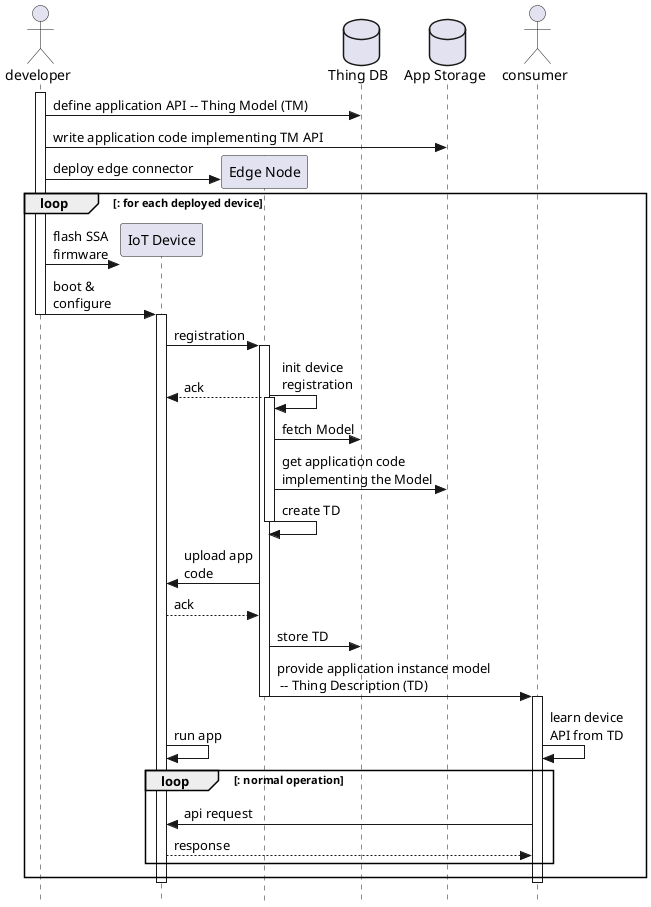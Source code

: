 @startuml
!pragma teoz true
skinparam style strictuml

actor developer as dev

participant "IoT Device" as iotdev
participant "Edge Node" as node
database "Thing DB" as db
database "App Storage" as store

actor consumer

activate dev
dev -> db : define application API -- Thing Model (TM)
dev -> store : write application code implementing TM API

create node
dev -> node: deploy edge connector

loop : for each deployed device

    create iotdev
    dev -> iotdev : flash SSA\nfirmware
    dev -> iotdev : boot &\nconfigure
    deactivate dev
    activate iotdev
    
    iotdev -> node : registration
    
    activate node
    node -> node : init device\nregistration
    & node --> iotdev : ack
    
    activate node
    node -> db : fetch Model
    node -> store : get application code\nimplementing the Model
    
    node -> node : create TD
    deactivate node

    node -> iotdev : upload app\ncode
    iotdev --> node : ack
    
    node -> db : store TD
    node -> consumer: provide application instance model\n -- Thing Description (TD)
    deactivate node
    activate consumer
    
    iotdev -> iotdev : run app
    & consumer -> consumer : learn device\nAPI from TD
    
    loop : normal operation
        consumer -> iotdev : api request
        iotdev --> consumer : response
    end loop
    
    deactivate iotdev
    deactivate consumer

end loop

@enduml
